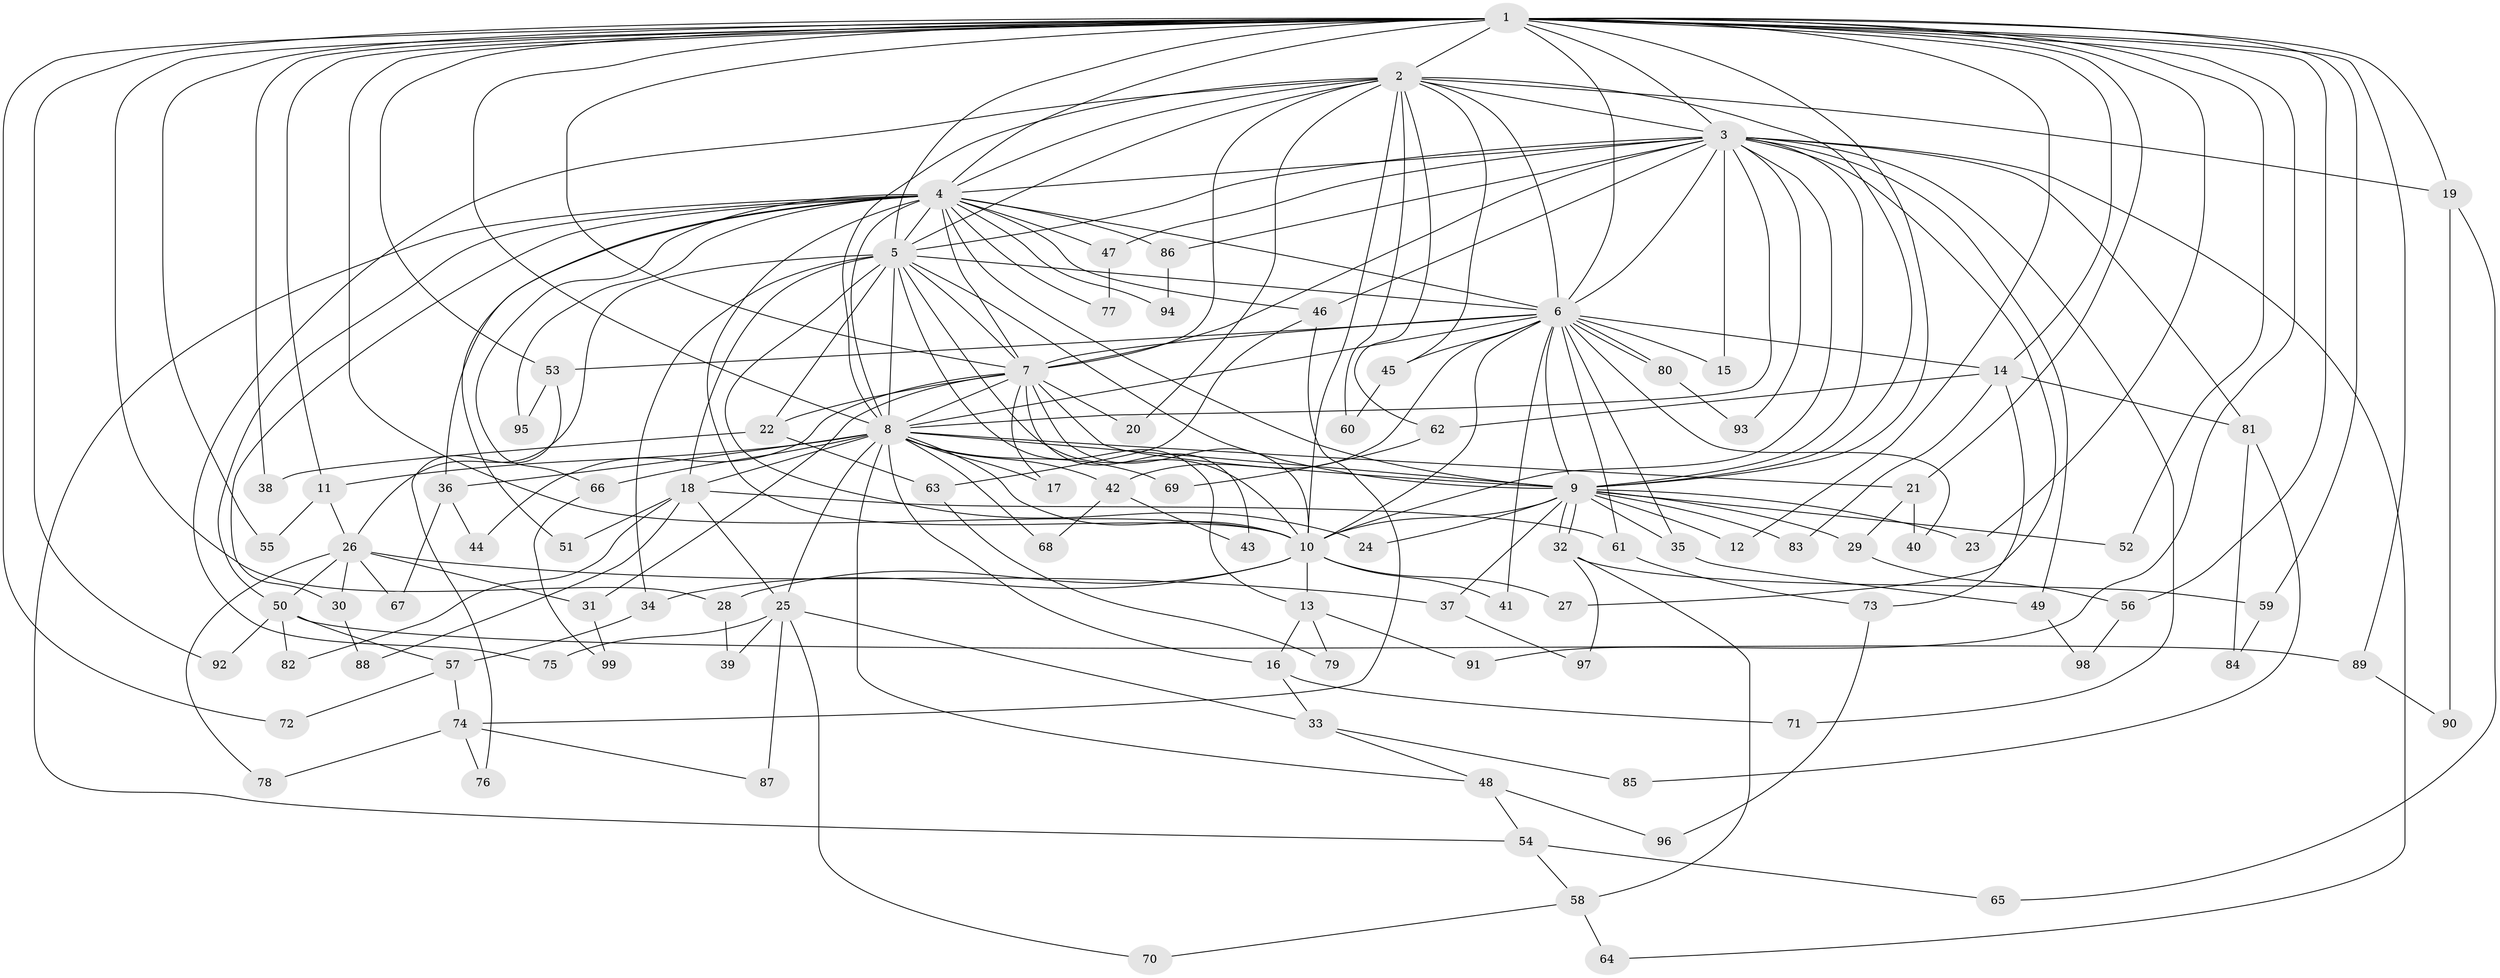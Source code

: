 // coarse degree distribution, {19: 0.014492753623188406, 13: 0.014492753623188406, 30: 0.014492753623188406, 11: 0.014492753623188406, 1: 0.08695652173913043, 4: 0.17391304347826086, 2: 0.5217391304347826, 3: 0.10144927536231885, 10: 0.014492753623188406, 5: 0.028985507246376812, 12: 0.014492753623188406}
// Generated by graph-tools (version 1.1) at 2025/46/03/04/25 21:46:28]
// undirected, 99 vertices, 223 edges
graph export_dot {
graph [start="1"]
  node [color=gray90,style=filled];
  1;
  2;
  3;
  4;
  5;
  6;
  7;
  8;
  9;
  10;
  11;
  12;
  13;
  14;
  15;
  16;
  17;
  18;
  19;
  20;
  21;
  22;
  23;
  24;
  25;
  26;
  27;
  28;
  29;
  30;
  31;
  32;
  33;
  34;
  35;
  36;
  37;
  38;
  39;
  40;
  41;
  42;
  43;
  44;
  45;
  46;
  47;
  48;
  49;
  50;
  51;
  52;
  53;
  54;
  55;
  56;
  57;
  58;
  59;
  60;
  61;
  62;
  63;
  64;
  65;
  66;
  67;
  68;
  69;
  70;
  71;
  72;
  73;
  74;
  75;
  76;
  77;
  78;
  79;
  80;
  81;
  82;
  83;
  84;
  85;
  86;
  87;
  88;
  89;
  90;
  91;
  92;
  93;
  94;
  95;
  96;
  97;
  98;
  99;
  1 -- 2;
  1 -- 3;
  1 -- 4;
  1 -- 5;
  1 -- 6;
  1 -- 7;
  1 -- 8;
  1 -- 9;
  1 -- 10;
  1 -- 11;
  1 -- 12;
  1 -- 14;
  1 -- 19;
  1 -- 21;
  1 -- 23;
  1 -- 28;
  1 -- 38;
  1 -- 52;
  1 -- 53;
  1 -- 55;
  1 -- 56;
  1 -- 59;
  1 -- 72;
  1 -- 89;
  1 -- 91;
  1 -- 92;
  2 -- 3;
  2 -- 4;
  2 -- 5;
  2 -- 6;
  2 -- 7;
  2 -- 8;
  2 -- 9;
  2 -- 10;
  2 -- 19;
  2 -- 20;
  2 -- 45;
  2 -- 60;
  2 -- 62;
  2 -- 75;
  3 -- 4;
  3 -- 5;
  3 -- 6;
  3 -- 7;
  3 -- 8;
  3 -- 9;
  3 -- 10;
  3 -- 15;
  3 -- 27;
  3 -- 46;
  3 -- 47;
  3 -- 49;
  3 -- 64;
  3 -- 71;
  3 -- 81;
  3 -- 86;
  3 -- 93;
  4 -- 5;
  4 -- 6;
  4 -- 7;
  4 -- 8;
  4 -- 9;
  4 -- 10;
  4 -- 30;
  4 -- 36;
  4 -- 46;
  4 -- 47;
  4 -- 50;
  4 -- 51;
  4 -- 54;
  4 -- 66;
  4 -- 77;
  4 -- 86;
  4 -- 94;
  4 -- 95;
  5 -- 6;
  5 -- 7;
  5 -- 8;
  5 -- 9;
  5 -- 10;
  5 -- 13;
  5 -- 18;
  5 -- 22;
  5 -- 24;
  5 -- 26;
  5 -- 34;
  6 -- 7;
  6 -- 8;
  6 -- 9;
  6 -- 10;
  6 -- 14;
  6 -- 15;
  6 -- 35;
  6 -- 40;
  6 -- 41;
  6 -- 42;
  6 -- 45;
  6 -- 53;
  6 -- 61;
  6 -- 80;
  6 -- 80;
  7 -- 8;
  7 -- 9;
  7 -- 10;
  7 -- 17;
  7 -- 20;
  7 -- 22;
  7 -- 31;
  7 -- 43;
  7 -- 44;
  8 -- 9;
  8 -- 10;
  8 -- 11;
  8 -- 16;
  8 -- 17;
  8 -- 18;
  8 -- 21;
  8 -- 25;
  8 -- 36;
  8 -- 42;
  8 -- 48;
  8 -- 66;
  8 -- 68;
  8 -- 69;
  9 -- 10;
  9 -- 12;
  9 -- 23;
  9 -- 24;
  9 -- 29;
  9 -- 32;
  9 -- 32;
  9 -- 35;
  9 -- 37;
  9 -- 52;
  9 -- 83;
  10 -- 13;
  10 -- 27;
  10 -- 28;
  10 -- 34;
  10 -- 41;
  11 -- 26;
  11 -- 55;
  13 -- 16;
  13 -- 79;
  13 -- 91;
  14 -- 62;
  14 -- 73;
  14 -- 81;
  14 -- 83;
  16 -- 33;
  16 -- 71;
  18 -- 25;
  18 -- 51;
  18 -- 61;
  18 -- 82;
  18 -- 88;
  19 -- 65;
  19 -- 90;
  21 -- 29;
  21 -- 40;
  22 -- 38;
  22 -- 63;
  25 -- 33;
  25 -- 39;
  25 -- 70;
  25 -- 75;
  25 -- 87;
  26 -- 30;
  26 -- 31;
  26 -- 37;
  26 -- 50;
  26 -- 67;
  26 -- 78;
  28 -- 39;
  29 -- 56;
  30 -- 88;
  31 -- 99;
  32 -- 58;
  32 -- 59;
  32 -- 97;
  33 -- 48;
  33 -- 85;
  34 -- 57;
  35 -- 49;
  36 -- 44;
  36 -- 67;
  37 -- 97;
  42 -- 43;
  42 -- 68;
  45 -- 60;
  46 -- 63;
  46 -- 74;
  47 -- 77;
  48 -- 54;
  48 -- 96;
  49 -- 98;
  50 -- 57;
  50 -- 82;
  50 -- 89;
  50 -- 92;
  53 -- 76;
  53 -- 95;
  54 -- 58;
  54 -- 65;
  56 -- 98;
  57 -- 72;
  57 -- 74;
  58 -- 64;
  58 -- 70;
  59 -- 84;
  61 -- 73;
  62 -- 69;
  63 -- 79;
  66 -- 99;
  73 -- 96;
  74 -- 76;
  74 -- 78;
  74 -- 87;
  80 -- 93;
  81 -- 84;
  81 -- 85;
  86 -- 94;
  89 -- 90;
}
